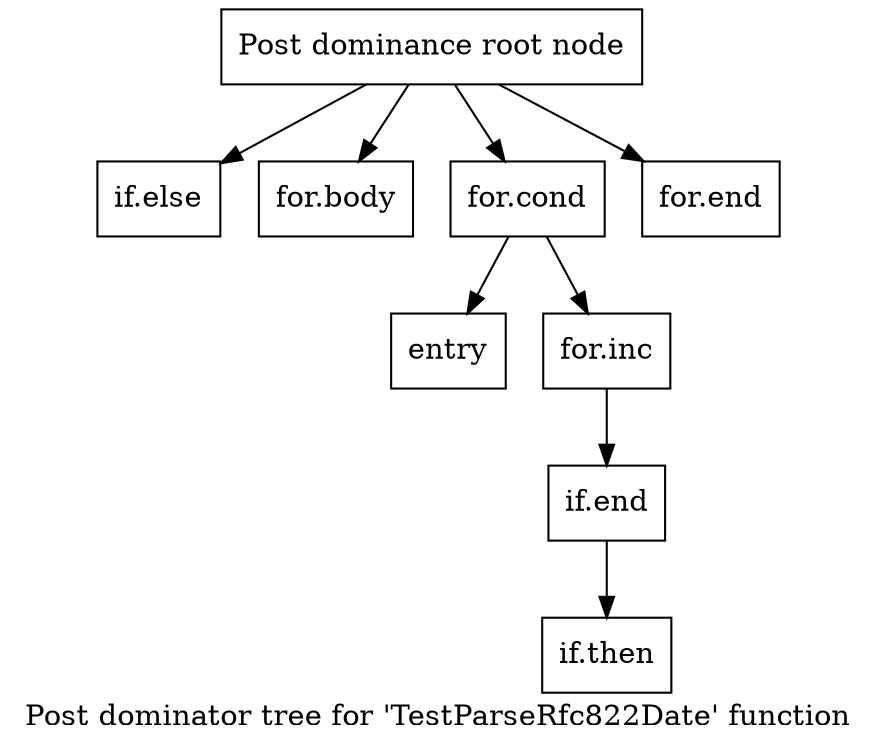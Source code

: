 digraph "Post dominator tree for 'TestParseRfc822Date' function" {
	label="Post dominator tree for 'TestParseRfc822Date' function";

	Node0xd74e50 [shape=record,label="{Post dominance root node}"];
	Node0xd74e50 -> Node0xd6e8e0;
	Node0xd74e50 -> Node0xd3cfb0;
	Node0xd74e50 -> Node0xd60210;
	Node0xd74e50 -> Node0xd14070;
	Node0xd6e8e0 [shape=record,label="{if.else}"];
	Node0xd3cfb0 [shape=record,label="{for.body}"];
	Node0xd60210 [shape=record,label="{for.cond}"];
	Node0xd60210 -> Node0xd1e330;
	Node0xd60210 -> Node0xd1a450;
	Node0xd1e330 [shape=record,label="{entry}"];
	Node0xd1a450 [shape=record,label="{for.inc}"];
	Node0xd1a450 -> Node0xd438d0;
	Node0xd438d0 [shape=record,label="{if.end}"];
	Node0xd438d0 -> Node0xd6fcf0;
	Node0xd6fcf0 [shape=record,label="{if.then}"];
	Node0xd14070 [shape=record,label="{for.end}"];
}
